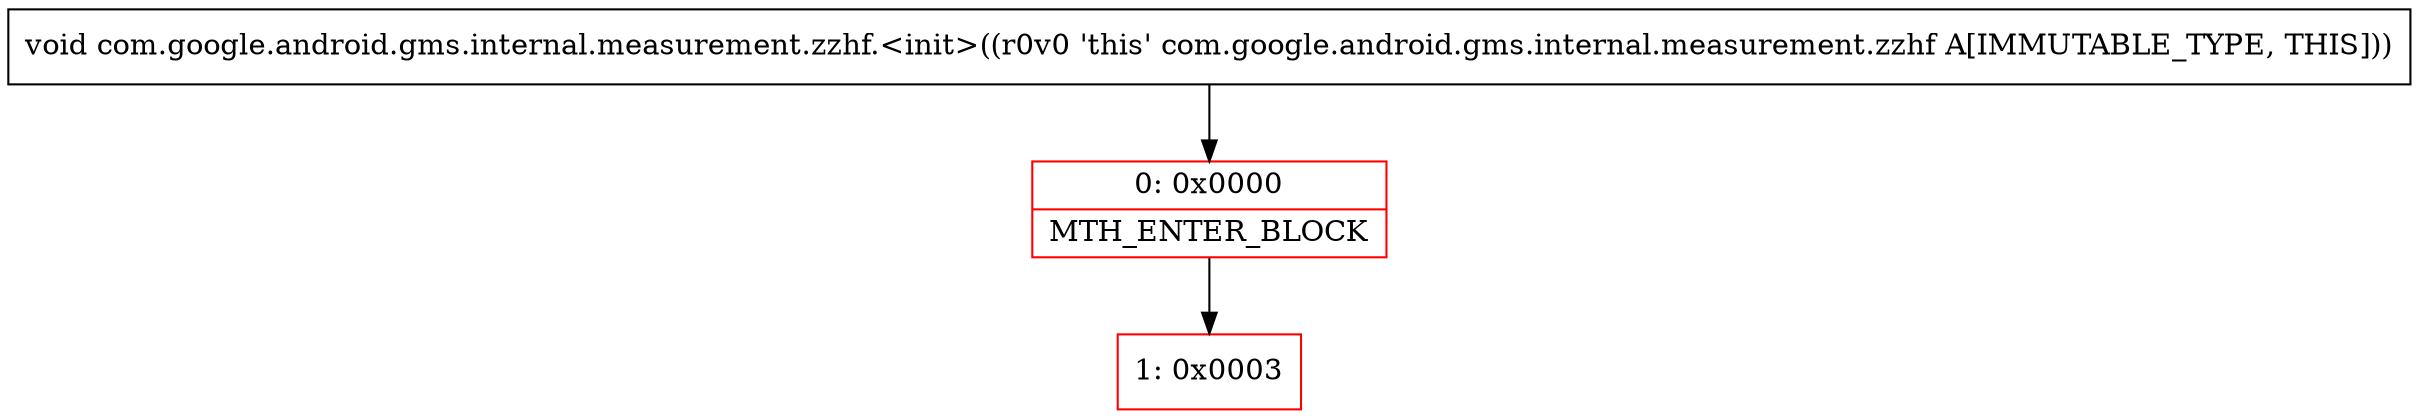 digraph "CFG forcom.google.android.gms.internal.measurement.zzhf.\<init\>()V" {
subgraph cluster_Region_1901676809 {
label = "R(0)";
node [shape=record,color=blue];
}
Node_0 [shape=record,color=red,label="{0\:\ 0x0000|MTH_ENTER_BLOCK\l}"];
Node_1 [shape=record,color=red,label="{1\:\ 0x0003}"];
MethodNode[shape=record,label="{void com.google.android.gms.internal.measurement.zzhf.\<init\>((r0v0 'this' com.google.android.gms.internal.measurement.zzhf A[IMMUTABLE_TYPE, THIS])) }"];
MethodNode -> Node_0;
Node_0 -> Node_1;
}

